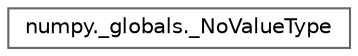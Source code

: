 digraph "Graphical Class Hierarchy"
{
 // LATEX_PDF_SIZE
  bgcolor="transparent";
  edge [fontname=Helvetica,fontsize=10,labelfontname=Helvetica,labelfontsize=10];
  node [fontname=Helvetica,fontsize=10,shape=box,height=0.2,width=0.4];
  rankdir="LR";
  Node0 [id="Node000000",label="numpy._globals._NoValueType",height=0.2,width=0.4,color="grey40", fillcolor="white", style="filled",URL="$d2/d4f/classnumpy_1_1__globals_1_1__NoValueType.html",tooltip=" "];
}
